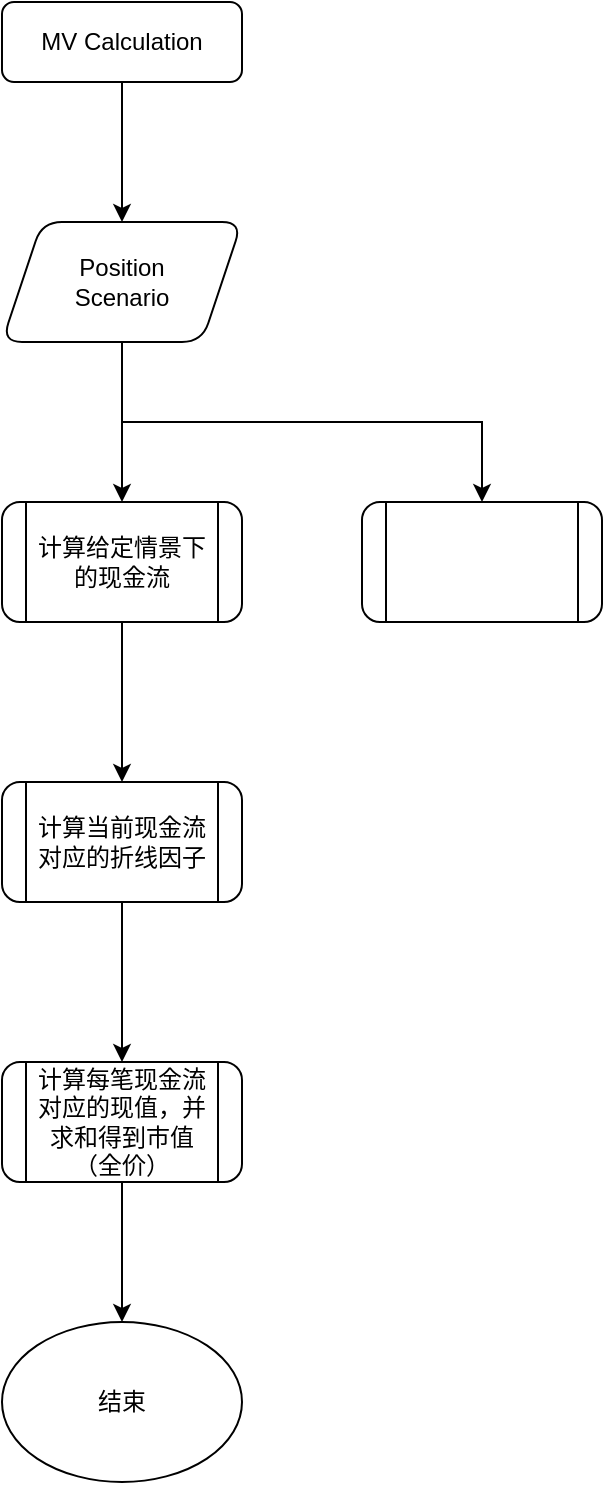 <mxfile version="13.10.5" type="github">
  <diagram id="C5RBs43oDa-KdzZeNtuy" name="Page-1">
    <mxGraphModel dx="786" dy="514" grid="1" gridSize="10" guides="1" tooltips="1" connect="1" arrows="1" fold="1" page="1" pageScale="1" pageWidth="827" pageHeight="1169" math="0" shadow="0">
      <root>
        <mxCell id="WIyWlLk6GJQsqaUBKTNV-0" />
        <mxCell id="WIyWlLk6GJQsqaUBKTNV-1" parent="WIyWlLk6GJQsqaUBKTNV-0" />
        <mxCell id="o-ThqA1qFPvp0ndOh1v7-2" value="" style="edgeStyle=orthogonalEdgeStyle;rounded=0;orthogonalLoop=1;jettySize=auto;html=1;" edge="1" parent="WIyWlLk6GJQsqaUBKTNV-1" source="WIyWlLk6GJQsqaUBKTNV-3" target="o-ThqA1qFPvp0ndOh1v7-1">
          <mxGeometry relative="1" as="geometry" />
        </mxCell>
        <mxCell id="WIyWlLk6GJQsqaUBKTNV-3" value="MV Calculation" style="rounded=1;whiteSpace=wrap;html=1;fontSize=12;glass=0;strokeWidth=1;shadow=0;" parent="WIyWlLk6GJQsqaUBKTNV-1" vertex="1">
          <mxGeometry x="160" y="80" width="120" height="40" as="geometry" />
        </mxCell>
        <mxCell id="o-ThqA1qFPvp0ndOh1v7-4" value="" style="edgeStyle=orthogonalEdgeStyle;rounded=0;orthogonalLoop=1;jettySize=auto;html=1;" edge="1" parent="WIyWlLk6GJQsqaUBKTNV-1" source="o-ThqA1qFPvp0ndOh1v7-1" target="o-ThqA1qFPvp0ndOh1v7-3">
          <mxGeometry relative="1" as="geometry" />
        </mxCell>
        <mxCell id="o-ThqA1qFPvp0ndOh1v7-6" value="" style="edgeStyle=orthogonalEdgeStyle;rounded=0;orthogonalLoop=1;jettySize=auto;html=1;exitX=0.5;exitY=1;exitDx=0;exitDy=0;" edge="1" parent="WIyWlLk6GJQsqaUBKTNV-1" source="o-ThqA1qFPvp0ndOh1v7-1" target="o-ThqA1qFPvp0ndOh1v7-5">
          <mxGeometry relative="1" as="geometry" />
        </mxCell>
        <mxCell id="o-ThqA1qFPvp0ndOh1v7-1" value="Position&lt;br&gt;Scenario" style="shape=parallelogram;perimeter=parallelogramPerimeter;whiteSpace=wrap;html=1;fixedSize=1;rounded=1;shadow=0;strokeWidth=1;glass=0;" vertex="1" parent="WIyWlLk6GJQsqaUBKTNV-1">
          <mxGeometry x="160" y="190" width="120" height="60" as="geometry" />
        </mxCell>
        <mxCell id="o-ThqA1qFPvp0ndOh1v7-8" value="" style="edgeStyle=orthogonalEdgeStyle;rounded=0;orthogonalLoop=1;jettySize=auto;html=1;" edge="1" parent="WIyWlLk6GJQsqaUBKTNV-1" source="o-ThqA1qFPvp0ndOh1v7-3" target="o-ThqA1qFPvp0ndOh1v7-7">
          <mxGeometry relative="1" as="geometry" />
        </mxCell>
        <mxCell id="o-ThqA1qFPvp0ndOh1v7-3" value="计算给定情景下的现金流" style="shape=process;whiteSpace=wrap;html=1;backgroundOutline=1;rounded=1;shadow=0;strokeWidth=1;glass=0;" vertex="1" parent="WIyWlLk6GJQsqaUBKTNV-1">
          <mxGeometry x="160" y="330" width="120" height="60" as="geometry" />
        </mxCell>
        <mxCell id="o-ThqA1qFPvp0ndOh1v7-5" value="" style="shape=process;whiteSpace=wrap;html=1;backgroundOutline=1;rounded=1;shadow=0;strokeWidth=1;glass=0;" vertex="1" parent="WIyWlLk6GJQsqaUBKTNV-1">
          <mxGeometry x="340" y="330" width="120" height="60" as="geometry" />
        </mxCell>
        <mxCell id="o-ThqA1qFPvp0ndOh1v7-10" value="" style="edgeStyle=orthogonalEdgeStyle;rounded=0;orthogonalLoop=1;jettySize=auto;html=1;" edge="1" parent="WIyWlLk6GJQsqaUBKTNV-1" source="o-ThqA1qFPvp0ndOh1v7-7" target="o-ThqA1qFPvp0ndOh1v7-9">
          <mxGeometry relative="1" as="geometry" />
        </mxCell>
        <mxCell id="o-ThqA1qFPvp0ndOh1v7-7" value="计算当前现金流对应的折线因子" style="shape=process;whiteSpace=wrap;html=1;backgroundOutline=1;rounded=1;shadow=0;strokeWidth=1;glass=0;" vertex="1" parent="WIyWlLk6GJQsqaUBKTNV-1">
          <mxGeometry x="160" y="470" width="120" height="60" as="geometry" />
        </mxCell>
        <mxCell id="o-ThqA1qFPvp0ndOh1v7-12" value="" style="edgeStyle=orthogonalEdgeStyle;rounded=0;orthogonalLoop=1;jettySize=auto;html=1;" edge="1" parent="WIyWlLk6GJQsqaUBKTNV-1" source="o-ThqA1qFPvp0ndOh1v7-9" target="o-ThqA1qFPvp0ndOh1v7-11">
          <mxGeometry relative="1" as="geometry" />
        </mxCell>
        <mxCell id="o-ThqA1qFPvp0ndOh1v7-9" value="计算每笔现金流对应的现值，并求和得到市值（全价）" style="shape=process;whiteSpace=wrap;html=1;backgroundOutline=1;rounded=1;shadow=0;strokeWidth=1;glass=0;" vertex="1" parent="WIyWlLk6GJQsqaUBKTNV-1">
          <mxGeometry x="160" y="610" width="120" height="60" as="geometry" />
        </mxCell>
        <mxCell id="o-ThqA1qFPvp0ndOh1v7-11" value="结束" style="ellipse;whiteSpace=wrap;html=1;rounded=1;shadow=0;strokeWidth=1;glass=0;" vertex="1" parent="WIyWlLk6GJQsqaUBKTNV-1">
          <mxGeometry x="160" y="740" width="120" height="80" as="geometry" />
        </mxCell>
      </root>
    </mxGraphModel>
  </diagram>
</mxfile>
